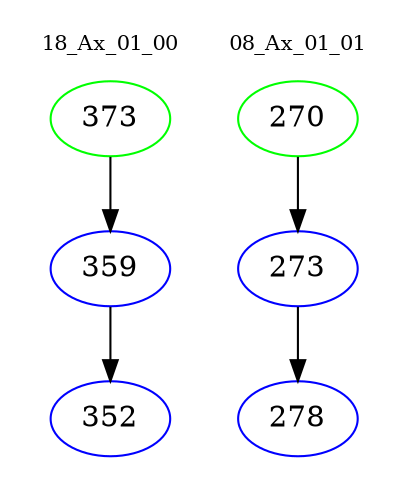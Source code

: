 digraph{
subgraph cluster_0 {
color = white
label = "18_Ax_01_00";
fontsize=10;
T0_373 [label="373", color="green"]
T0_373 -> T0_359 [color="black"]
T0_359 [label="359", color="blue"]
T0_359 -> T0_352 [color="black"]
T0_352 [label="352", color="blue"]
}
subgraph cluster_1 {
color = white
label = "08_Ax_01_01";
fontsize=10;
T1_270 [label="270", color="green"]
T1_270 -> T1_273 [color="black"]
T1_273 [label="273", color="blue"]
T1_273 -> T1_278 [color="black"]
T1_278 [label="278", color="blue"]
}
}
